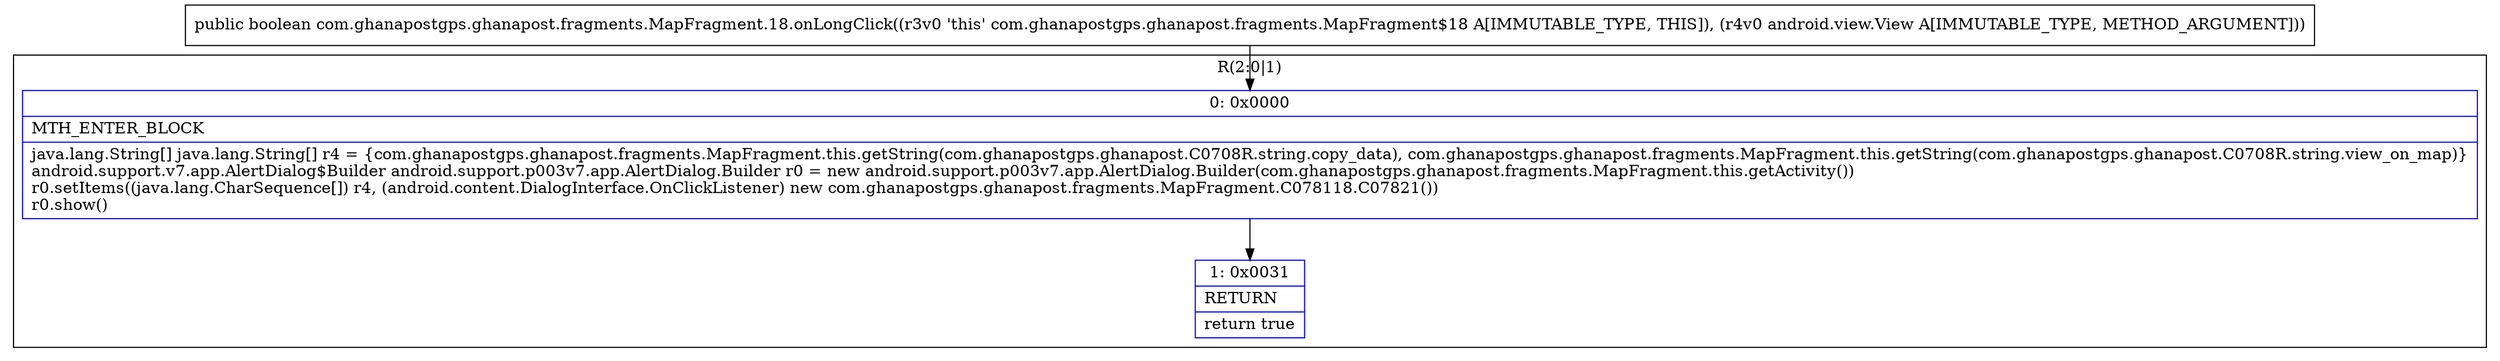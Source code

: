 digraph "CFG forcom.ghanapostgps.ghanapost.fragments.MapFragment.18.onLongClick(Landroid\/view\/View;)Z" {
subgraph cluster_Region_345387285 {
label = "R(2:0|1)";
node [shape=record,color=blue];
Node_0 [shape=record,label="{0\:\ 0x0000|MTH_ENTER_BLOCK\l|java.lang.String[] java.lang.String[] r4 = \{com.ghanapostgps.ghanapost.fragments.MapFragment.this.getString(com.ghanapostgps.ghanapost.C0708R.string.copy_data), com.ghanapostgps.ghanapost.fragments.MapFragment.this.getString(com.ghanapostgps.ghanapost.C0708R.string.view_on_map)\}\landroid.support.v7.app.AlertDialog$Builder android.support.p003v7.app.AlertDialog.Builder r0 = new android.support.p003v7.app.AlertDialog.Builder(com.ghanapostgps.ghanapost.fragments.MapFragment.this.getActivity())\lr0.setItems((java.lang.CharSequence[]) r4, (android.content.DialogInterface.OnClickListener) new com.ghanapostgps.ghanapost.fragments.MapFragment.C078118.C07821())\lr0.show()\l}"];
Node_1 [shape=record,label="{1\:\ 0x0031|RETURN\l|return true\l}"];
}
MethodNode[shape=record,label="{public boolean com.ghanapostgps.ghanapost.fragments.MapFragment.18.onLongClick((r3v0 'this' com.ghanapostgps.ghanapost.fragments.MapFragment$18 A[IMMUTABLE_TYPE, THIS]), (r4v0 android.view.View A[IMMUTABLE_TYPE, METHOD_ARGUMENT])) }"];
MethodNode -> Node_0;
Node_0 -> Node_1;
}

